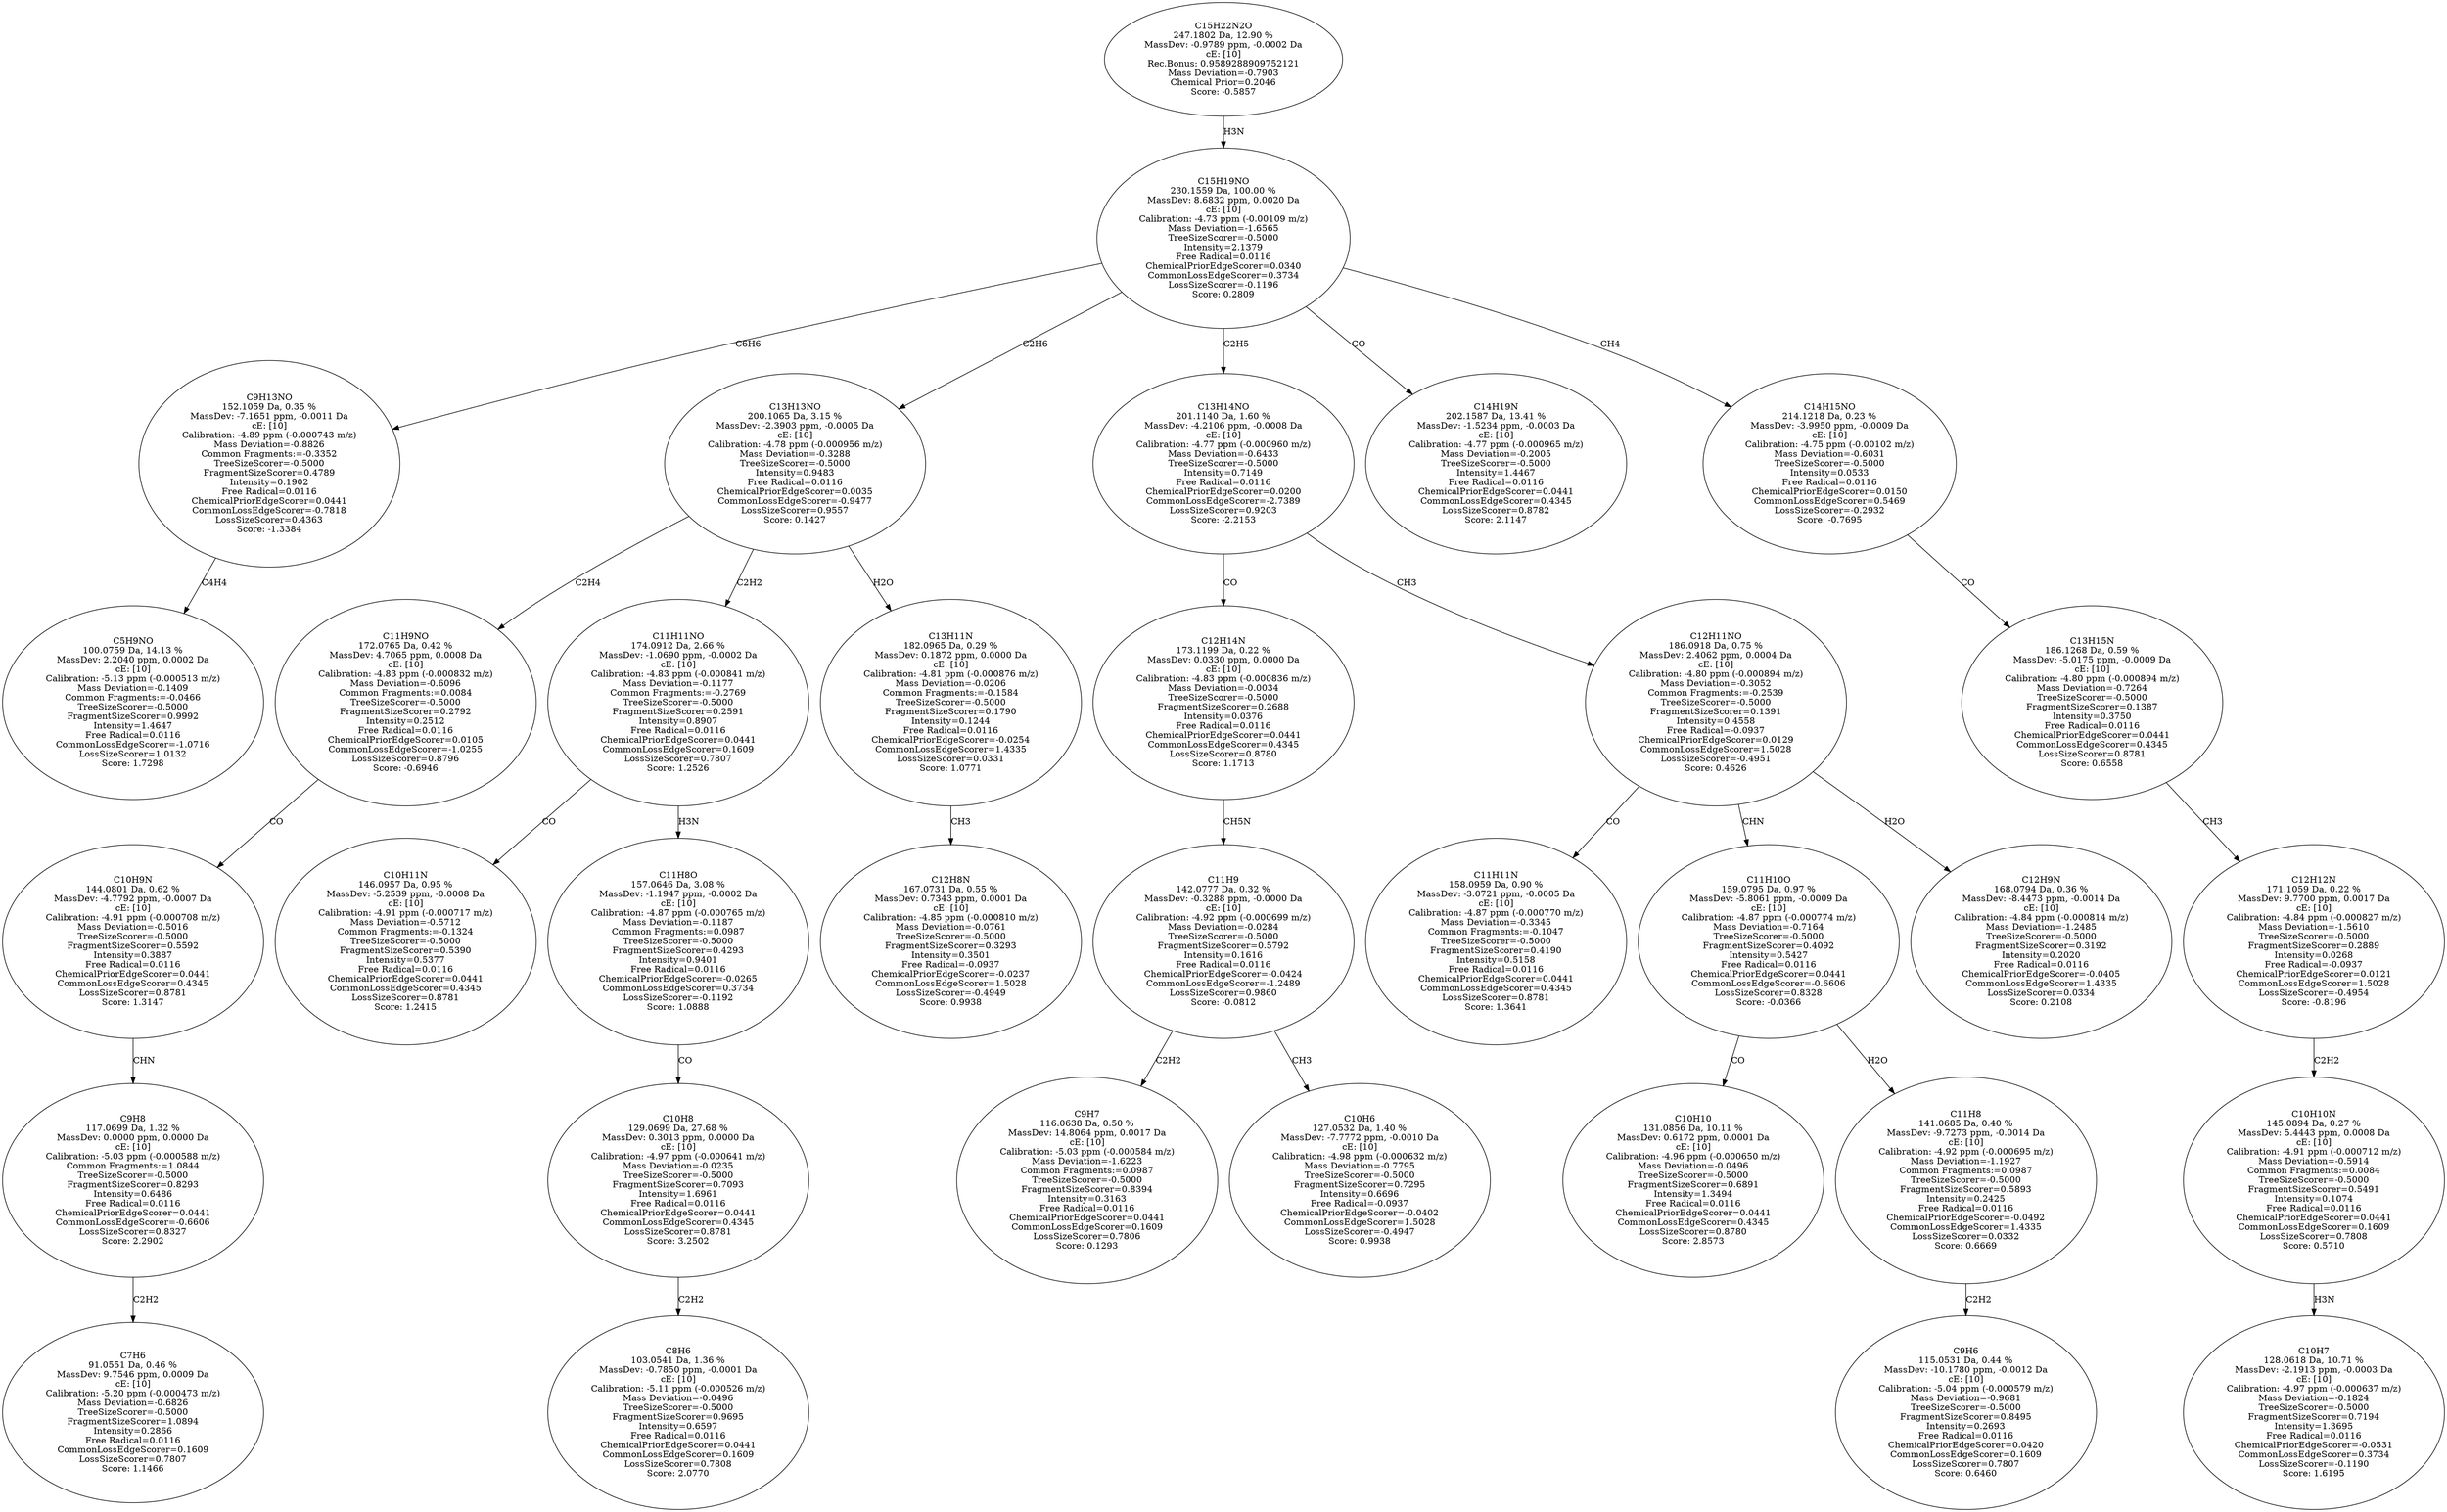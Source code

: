 strict digraph {
v1 [label="C5H9NO\n100.0759 Da, 14.13 %\nMassDev: 2.2040 ppm, 0.0002 Da\ncE: [10]\nCalibration: -5.13 ppm (-0.000513 m/z)\nMass Deviation=-0.1409\nCommon Fragments:=-0.0466\nTreeSizeScorer=-0.5000\nFragmentSizeScorer=0.9992\nIntensity=1.4647\nFree Radical=0.0116\nCommonLossEdgeScorer=-1.0716\nLossSizeScorer=1.0132\nScore: 1.7298"];
v2 [label="C9H13NO\n152.1059 Da, 0.35 %\nMassDev: -7.1651 ppm, -0.0011 Da\ncE: [10]\nCalibration: -4.89 ppm (-0.000743 m/z)\nMass Deviation=-0.8826\nCommon Fragments:=-0.3352\nTreeSizeScorer=-0.5000\nFragmentSizeScorer=0.4789\nIntensity=0.1902\nFree Radical=0.0116\nChemicalPriorEdgeScorer=0.0441\nCommonLossEdgeScorer=-0.7818\nLossSizeScorer=0.4363\nScore: -1.3384"];
v3 [label="C7H6\n91.0551 Da, 0.46 %\nMassDev: 9.7546 ppm, 0.0009 Da\ncE: [10]\nCalibration: -5.20 ppm (-0.000473 m/z)\nMass Deviation=-0.6826\nTreeSizeScorer=-0.5000\nFragmentSizeScorer=1.0894\nIntensity=0.2866\nFree Radical=0.0116\nCommonLossEdgeScorer=0.1609\nLossSizeScorer=0.7807\nScore: 1.1466"];
v4 [label="C9H8\n117.0699 Da, 1.32 %\nMassDev: 0.0000 ppm, 0.0000 Da\ncE: [10]\nCalibration: -5.03 ppm (-0.000588 m/z)\nCommon Fragments:=1.0844\nTreeSizeScorer=-0.5000\nFragmentSizeScorer=0.8293\nIntensity=0.6486\nFree Radical=0.0116\nChemicalPriorEdgeScorer=0.0441\nCommonLossEdgeScorer=-0.6606\nLossSizeScorer=0.8327\nScore: 2.2902"];
v5 [label="C10H9N\n144.0801 Da, 0.62 %\nMassDev: -4.7792 ppm, -0.0007 Da\ncE: [10]\nCalibration: -4.91 ppm (-0.000708 m/z)\nMass Deviation=-0.5016\nTreeSizeScorer=-0.5000\nFragmentSizeScorer=0.5592\nIntensity=0.3887\nFree Radical=0.0116\nChemicalPriorEdgeScorer=0.0441\nCommonLossEdgeScorer=0.4345\nLossSizeScorer=0.8781\nScore: 1.3147"];
v6 [label="C11H9NO\n172.0765 Da, 0.42 %\nMassDev: 4.7065 ppm, 0.0008 Da\ncE: [10]\nCalibration: -4.83 ppm (-0.000832 m/z)\nMass Deviation=-0.6096\nCommon Fragments:=0.0084\nTreeSizeScorer=-0.5000\nFragmentSizeScorer=0.2792\nIntensity=0.2512\nFree Radical=0.0116\nChemicalPriorEdgeScorer=0.0105\nCommonLossEdgeScorer=-1.0255\nLossSizeScorer=0.8796\nScore: -0.6946"];
v7 [label="C10H11N\n146.0957 Da, 0.95 %\nMassDev: -5.2539 ppm, -0.0008 Da\ncE: [10]\nCalibration: -4.91 ppm (-0.000717 m/z)\nMass Deviation=-0.5712\nCommon Fragments:=-0.1324\nTreeSizeScorer=-0.5000\nFragmentSizeScorer=0.5390\nIntensity=0.5377\nFree Radical=0.0116\nChemicalPriorEdgeScorer=0.0441\nCommonLossEdgeScorer=0.4345\nLossSizeScorer=0.8781\nScore: 1.2415"];
v8 [label="C8H6\n103.0541 Da, 1.36 %\nMassDev: -0.7850 ppm, -0.0001 Da\ncE: [10]\nCalibration: -5.11 ppm (-0.000526 m/z)\nMass Deviation=-0.0496\nTreeSizeScorer=-0.5000\nFragmentSizeScorer=0.9695\nIntensity=0.6597\nFree Radical=0.0116\nChemicalPriorEdgeScorer=0.0441\nCommonLossEdgeScorer=0.1609\nLossSizeScorer=0.7808\nScore: 2.0770"];
v9 [label="C10H8\n129.0699 Da, 27.68 %\nMassDev: 0.3013 ppm, 0.0000 Da\ncE: [10]\nCalibration: -4.97 ppm (-0.000641 m/z)\nMass Deviation=-0.0235\nTreeSizeScorer=-0.5000\nFragmentSizeScorer=0.7093\nIntensity=1.6961\nFree Radical=0.0116\nChemicalPriorEdgeScorer=0.0441\nCommonLossEdgeScorer=0.4345\nLossSizeScorer=0.8781\nScore: 3.2502"];
v10 [label="C11H8O\n157.0646 Da, 3.08 %\nMassDev: -1.1947 ppm, -0.0002 Da\ncE: [10]\nCalibration: -4.87 ppm (-0.000765 m/z)\nMass Deviation=-0.1187\nCommon Fragments:=0.0987\nTreeSizeScorer=-0.5000\nFragmentSizeScorer=0.4293\nIntensity=0.9401\nFree Radical=0.0116\nChemicalPriorEdgeScorer=-0.0265\nCommonLossEdgeScorer=0.3734\nLossSizeScorer=-0.1192\nScore: 1.0888"];
v11 [label="C11H11NO\n174.0912 Da, 2.66 %\nMassDev: -1.0690 ppm, -0.0002 Da\ncE: [10]\nCalibration: -4.83 ppm (-0.000841 m/z)\nMass Deviation=-0.1177\nCommon Fragments:=-0.2769\nTreeSizeScorer=-0.5000\nFragmentSizeScorer=0.2591\nIntensity=0.8907\nFree Radical=0.0116\nChemicalPriorEdgeScorer=0.0441\nCommonLossEdgeScorer=0.1609\nLossSizeScorer=0.7807\nScore: 1.2526"];
v12 [label="C12H8N\n167.0731 Da, 0.55 %\nMassDev: 0.7343 ppm, 0.0001 Da\ncE: [10]\nCalibration: -4.85 ppm (-0.000810 m/z)\nMass Deviation=-0.0761\nTreeSizeScorer=-0.5000\nFragmentSizeScorer=0.3293\nIntensity=0.3501\nFree Radical=-0.0937\nChemicalPriorEdgeScorer=-0.0237\nCommonLossEdgeScorer=1.5028\nLossSizeScorer=-0.4949\nScore: 0.9938"];
v13 [label="C13H11N\n182.0965 Da, 0.29 %\nMassDev: 0.1872 ppm, 0.0000 Da\ncE: [10]\nCalibration: -4.81 ppm (-0.000876 m/z)\nMass Deviation=-0.0206\nCommon Fragments:=-0.1584\nTreeSizeScorer=-0.5000\nFragmentSizeScorer=0.1790\nIntensity=0.1244\nFree Radical=0.0116\nChemicalPriorEdgeScorer=-0.0254\nCommonLossEdgeScorer=1.4335\nLossSizeScorer=0.0331\nScore: 1.0771"];
v14 [label="C13H13NO\n200.1065 Da, 3.15 %\nMassDev: -2.3903 ppm, -0.0005 Da\ncE: [10]\nCalibration: -4.78 ppm (-0.000956 m/z)\nMass Deviation=-0.3288\nTreeSizeScorer=-0.5000\nIntensity=0.9483\nFree Radical=0.0116\nChemicalPriorEdgeScorer=0.0035\nCommonLossEdgeScorer=-0.9477\nLossSizeScorer=0.9557\nScore: 0.1427"];
v15 [label="C9H7\n116.0638 Da, 0.50 %\nMassDev: 14.8064 ppm, 0.0017 Da\ncE: [10]\nCalibration: -5.03 ppm (-0.000584 m/z)\nMass Deviation=-1.6223\nCommon Fragments:=0.0987\nTreeSizeScorer=-0.5000\nFragmentSizeScorer=0.8394\nIntensity=0.3163\nFree Radical=0.0116\nChemicalPriorEdgeScorer=0.0441\nCommonLossEdgeScorer=0.1609\nLossSizeScorer=0.7806\nScore: 0.1293"];
v16 [label="C10H6\n127.0532 Da, 1.40 %\nMassDev: -7.7772 ppm, -0.0010 Da\ncE: [10]\nCalibration: -4.98 ppm (-0.000632 m/z)\nMass Deviation=-0.7795\nTreeSizeScorer=-0.5000\nFragmentSizeScorer=0.7295\nIntensity=0.6696\nFree Radical=-0.0937\nChemicalPriorEdgeScorer=-0.0402\nCommonLossEdgeScorer=1.5028\nLossSizeScorer=-0.4947\nScore: 0.9938"];
v17 [label="C11H9\n142.0777 Da, 0.32 %\nMassDev: -0.3288 ppm, -0.0000 Da\ncE: [10]\nCalibration: -4.92 ppm (-0.000699 m/z)\nMass Deviation=-0.0284\nTreeSizeScorer=-0.5000\nFragmentSizeScorer=0.5792\nIntensity=0.1616\nFree Radical=0.0116\nChemicalPriorEdgeScorer=-0.0424\nCommonLossEdgeScorer=-1.2489\nLossSizeScorer=0.9860\nScore: -0.0812"];
v18 [label="C12H14N\n173.1199 Da, 0.22 %\nMassDev: 0.0330 ppm, 0.0000 Da\ncE: [10]\nCalibration: -4.83 ppm (-0.000836 m/z)\nMass Deviation=-0.0034\nTreeSizeScorer=-0.5000\nFragmentSizeScorer=0.2688\nIntensity=0.0376\nFree Radical=0.0116\nChemicalPriorEdgeScorer=0.0441\nCommonLossEdgeScorer=0.4345\nLossSizeScorer=0.8780\nScore: 1.1713"];
v19 [label="C11H11N\n158.0959 Da, 0.90 %\nMassDev: -3.0721 ppm, -0.0005 Da\ncE: [10]\nCalibration: -4.87 ppm (-0.000770 m/z)\nMass Deviation=-0.3345\nCommon Fragments:=-0.1047\nTreeSizeScorer=-0.5000\nFragmentSizeScorer=0.4190\nIntensity=0.5158\nFree Radical=0.0116\nChemicalPriorEdgeScorer=0.0441\nCommonLossEdgeScorer=0.4345\nLossSizeScorer=0.8781\nScore: 1.3641"];
v20 [label="C10H10\n131.0856 Da, 10.11 %\nMassDev: 0.6172 ppm, 0.0001 Da\ncE: [10]\nCalibration: -4.96 ppm (-0.000650 m/z)\nMass Deviation=-0.0496\nTreeSizeScorer=-0.5000\nFragmentSizeScorer=0.6891\nIntensity=1.3494\nFree Radical=0.0116\nChemicalPriorEdgeScorer=0.0441\nCommonLossEdgeScorer=0.4345\nLossSizeScorer=0.8780\nScore: 2.8573"];
v21 [label="C9H6\n115.0531 Da, 0.44 %\nMassDev: -10.1780 ppm, -0.0012 Da\ncE: [10]\nCalibration: -5.04 ppm (-0.000579 m/z)\nMass Deviation=-0.9681\nTreeSizeScorer=-0.5000\nFragmentSizeScorer=0.8495\nIntensity=0.2693\nFree Radical=0.0116\nChemicalPriorEdgeScorer=0.0420\nCommonLossEdgeScorer=0.1609\nLossSizeScorer=0.7807\nScore: 0.6460"];
v22 [label="C11H8\n141.0685 Da, 0.40 %\nMassDev: -9.7273 ppm, -0.0014 Da\ncE: [10]\nCalibration: -4.92 ppm (-0.000695 m/z)\nMass Deviation=-1.1927\nCommon Fragments:=0.0987\nTreeSizeScorer=-0.5000\nFragmentSizeScorer=0.5893\nIntensity=0.2425\nFree Radical=0.0116\nChemicalPriorEdgeScorer=-0.0492\nCommonLossEdgeScorer=1.4335\nLossSizeScorer=0.0332\nScore: 0.6669"];
v23 [label="C11H10O\n159.0795 Da, 0.97 %\nMassDev: -5.8061 ppm, -0.0009 Da\ncE: [10]\nCalibration: -4.87 ppm (-0.000774 m/z)\nMass Deviation=-0.7164\nTreeSizeScorer=-0.5000\nFragmentSizeScorer=0.4092\nIntensity=0.5427\nFree Radical=0.0116\nChemicalPriorEdgeScorer=0.0441\nCommonLossEdgeScorer=-0.6606\nLossSizeScorer=0.8328\nScore: -0.0366"];
v24 [label="C12H9N\n168.0794 Da, 0.36 %\nMassDev: -8.4473 ppm, -0.0014 Da\ncE: [10]\nCalibration: -4.84 ppm (-0.000814 m/z)\nMass Deviation=-1.2485\nTreeSizeScorer=-0.5000\nFragmentSizeScorer=0.3192\nIntensity=0.2020\nFree Radical=0.0116\nChemicalPriorEdgeScorer=-0.0405\nCommonLossEdgeScorer=1.4335\nLossSizeScorer=0.0334\nScore: 0.2108"];
v25 [label="C12H11NO\n186.0918 Da, 0.75 %\nMassDev: 2.4062 ppm, 0.0004 Da\ncE: [10]\nCalibration: -4.80 ppm (-0.000894 m/z)\nMass Deviation=-0.3052\nCommon Fragments:=-0.2539\nTreeSizeScorer=-0.5000\nFragmentSizeScorer=0.1391\nIntensity=0.4558\nFree Radical=-0.0937\nChemicalPriorEdgeScorer=0.0129\nCommonLossEdgeScorer=1.5028\nLossSizeScorer=-0.4951\nScore: 0.4626"];
v26 [label="C13H14NO\n201.1140 Da, 1.60 %\nMassDev: -4.2106 ppm, -0.0008 Da\ncE: [10]\nCalibration: -4.77 ppm (-0.000960 m/z)\nMass Deviation=-0.6433\nTreeSizeScorer=-0.5000\nIntensity=0.7149\nFree Radical=0.0116\nChemicalPriorEdgeScorer=0.0200\nCommonLossEdgeScorer=-2.7389\nLossSizeScorer=0.9203\nScore: -2.2153"];
v27 [label="C14H19N\n202.1587 Da, 13.41 %\nMassDev: -1.5234 ppm, -0.0003 Da\ncE: [10]\nCalibration: -4.77 ppm (-0.000965 m/z)\nMass Deviation=-0.2005\nTreeSizeScorer=-0.5000\nIntensity=1.4467\nFree Radical=0.0116\nChemicalPriorEdgeScorer=0.0441\nCommonLossEdgeScorer=0.4345\nLossSizeScorer=0.8782\nScore: 2.1147"];
v28 [label="C10H7\n128.0618 Da, 10.71 %\nMassDev: -2.1913 ppm, -0.0003 Da\ncE: [10]\nCalibration: -4.97 ppm (-0.000637 m/z)\nMass Deviation=-0.1824\nTreeSizeScorer=-0.5000\nFragmentSizeScorer=0.7194\nIntensity=1.3695\nFree Radical=0.0116\nChemicalPriorEdgeScorer=-0.0531\nCommonLossEdgeScorer=0.3734\nLossSizeScorer=-0.1190\nScore: 1.6195"];
v29 [label="C10H10N\n145.0894 Da, 0.27 %\nMassDev: 5.4443 ppm, 0.0008 Da\ncE: [10]\nCalibration: -4.91 ppm (-0.000712 m/z)\nMass Deviation=-0.5914\nCommon Fragments:=0.0084\nTreeSizeScorer=-0.5000\nFragmentSizeScorer=0.5491\nIntensity=0.1074\nFree Radical=0.0116\nChemicalPriorEdgeScorer=0.0441\nCommonLossEdgeScorer=0.1609\nLossSizeScorer=0.7808\nScore: 0.5710"];
v30 [label="C12H12N\n171.1059 Da, 0.22 %\nMassDev: 9.7700 ppm, 0.0017 Da\ncE: [10]\nCalibration: -4.84 ppm (-0.000827 m/z)\nMass Deviation=-1.5610\nTreeSizeScorer=-0.5000\nFragmentSizeScorer=0.2889\nIntensity=0.0268\nFree Radical=-0.0937\nChemicalPriorEdgeScorer=0.0121\nCommonLossEdgeScorer=1.5028\nLossSizeScorer=-0.4954\nScore: -0.8196"];
v31 [label="C13H15N\n186.1268 Da, 0.59 %\nMassDev: -5.0175 ppm, -0.0009 Da\ncE: [10]\nCalibration: -4.80 ppm (-0.000894 m/z)\nMass Deviation=-0.7264\nTreeSizeScorer=-0.5000\nFragmentSizeScorer=0.1387\nIntensity=0.3750\nFree Radical=0.0116\nChemicalPriorEdgeScorer=0.0441\nCommonLossEdgeScorer=0.4345\nLossSizeScorer=0.8781\nScore: 0.6558"];
v32 [label="C14H15NO\n214.1218 Da, 0.23 %\nMassDev: -3.9950 ppm, -0.0009 Da\ncE: [10]\nCalibration: -4.75 ppm (-0.00102 m/z)\nMass Deviation=-0.6031\nTreeSizeScorer=-0.5000\nIntensity=0.0533\nFree Radical=0.0116\nChemicalPriorEdgeScorer=0.0150\nCommonLossEdgeScorer=0.5469\nLossSizeScorer=-0.2932\nScore: -0.7695"];
v33 [label="C15H19NO\n230.1559 Da, 100.00 %\nMassDev: 8.6832 ppm, 0.0020 Da\ncE: [10]\nCalibration: -4.73 ppm (-0.00109 m/z)\nMass Deviation=-1.6565\nTreeSizeScorer=-0.5000\nIntensity=2.1379\nFree Radical=0.0116\nChemicalPriorEdgeScorer=0.0340\nCommonLossEdgeScorer=0.3734\nLossSizeScorer=-0.1196\nScore: 0.2809"];
v34 [label="C15H22N2O\n247.1802 Da, 12.90 %\nMassDev: -0.9789 ppm, -0.0002 Da\ncE: [10]\nRec.Bonus: 0.9589288909752121\nMass Deviation=-0.7903\nChemical Prior=0.2046\nScore: -0.5857"];
v2 -> v1 [label="C4H4"];
v33 -> v2 [label="C6H6"];
v4 -> v3 [label="C2H2"];
v5 -> v4 [label="CHN"];
v6 -> v5 [label="CO"];
v14 -> v6 [label="C2H4"];
v11 -> v7 [label="CO"];
v9 -> v8 [label="C2H2"];
v10 -> v9 [label="CO"];
v11 -> v10 [label="H3N"];
v14 -> v11 [label="C2H2"];
v13 -> v12 [label="CH3"];
v14 -> v13 [label="H2O"];
v33 -> v14 [label="C2H6"];
v17 -> v15 [label="C2H2"];
v17 -> v16 [label="CH3"];
v18 -> v17 [label="CH5N"];
v26 -> v18 [label="CO"];
v25 -> v19 [label="CO"];
v23 -> v20 [label="CO"];
v22 -> v21 [label="C2H2"];
v23 -> v22 [label="H2O"];
v25 -> v23 [label="CHN"];
v25 -> v24 [label="H2O"];
v26 -> v25 [label="CH3"];
v33 -> v26 [label="C2H5"];
v33 -> v27 [label="CO"];
v29 -> v28 [label="H3N"];
v30 -> v29 [label="C2H2"];
v31 -> v30 [label="CH3"];
v32 -> v31 [label="CO"];
v33 -> v32 [label="CH4"];
v34 -> v33 [label="H3N"];
}